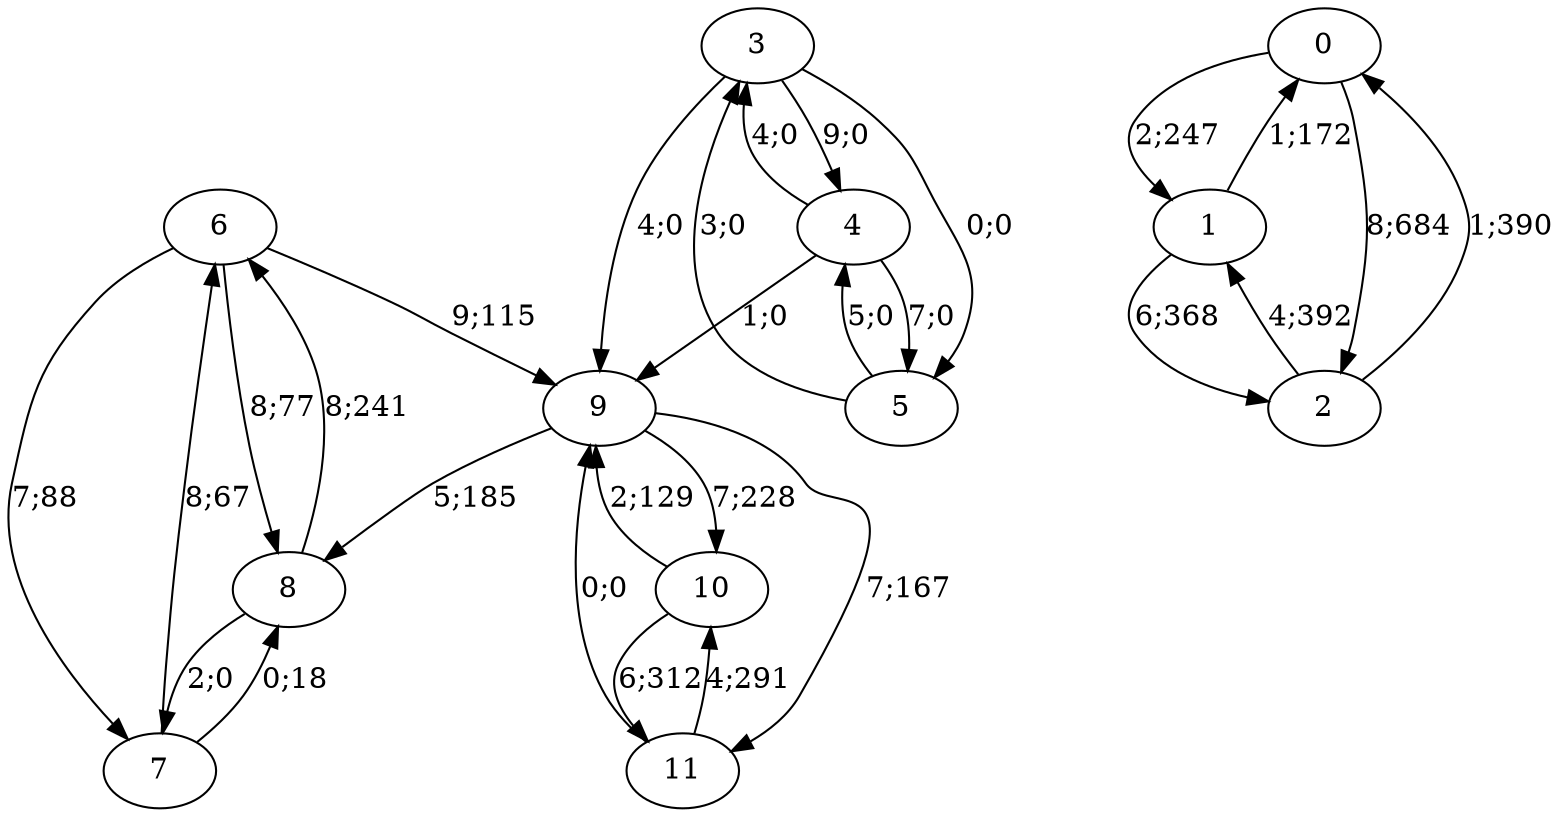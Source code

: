 digraph graph5823 {














6 -> 9 [color=black,label="9;115"]
6 -> 7 [color=black,label="7;88"]
6 -> 8 [color=black,label="8;77"]


7 -> 6 [color=black,label="8;67"]
7 -> 8 [color=black,label="0;18"]


8 -> 6 [color=black,label="8;241"]
8 -> 7 [color=black,label="2;0"]


























9 -> 8 [color=black,label="5;185"]
9 -> 10 [color=black,label="7;228"]
9 -> 11 [color=black,label="7;167"]


10 -> 9 [color=black,label="2;129"]
10 -> 11 [color=black,label="6;312"]


11 -> 9 [color=black,label="0;0"]
11 -> 10 [color=black,label="4;291"]








3 -> 9 [color=black,label="4;0"]
3 -> 4 [color=black,label="9;0"]
3 -> 5 [color=black,label="0;0"]


4 -> 9 [color=black,label="1;0"]
4 -> 3 [color=black,label="4;0"]
4 -> 5 [color=black,label="7;0"]


5 -> 3 [color=black,label="3;0"]
5 -> 4 [color=black,label="5;0"]














0 -> 1 [color=black,label="2;247"]
0 -> 2 [color=black,label="8;684"]


1 -> 0 [color=black,label="1;172"]
1 -> 2 [color=black,label="6;368"]


2 -> 0 [color=black,label="1;390"]
2 -> 1 [color=black,label="4;392"]



















}